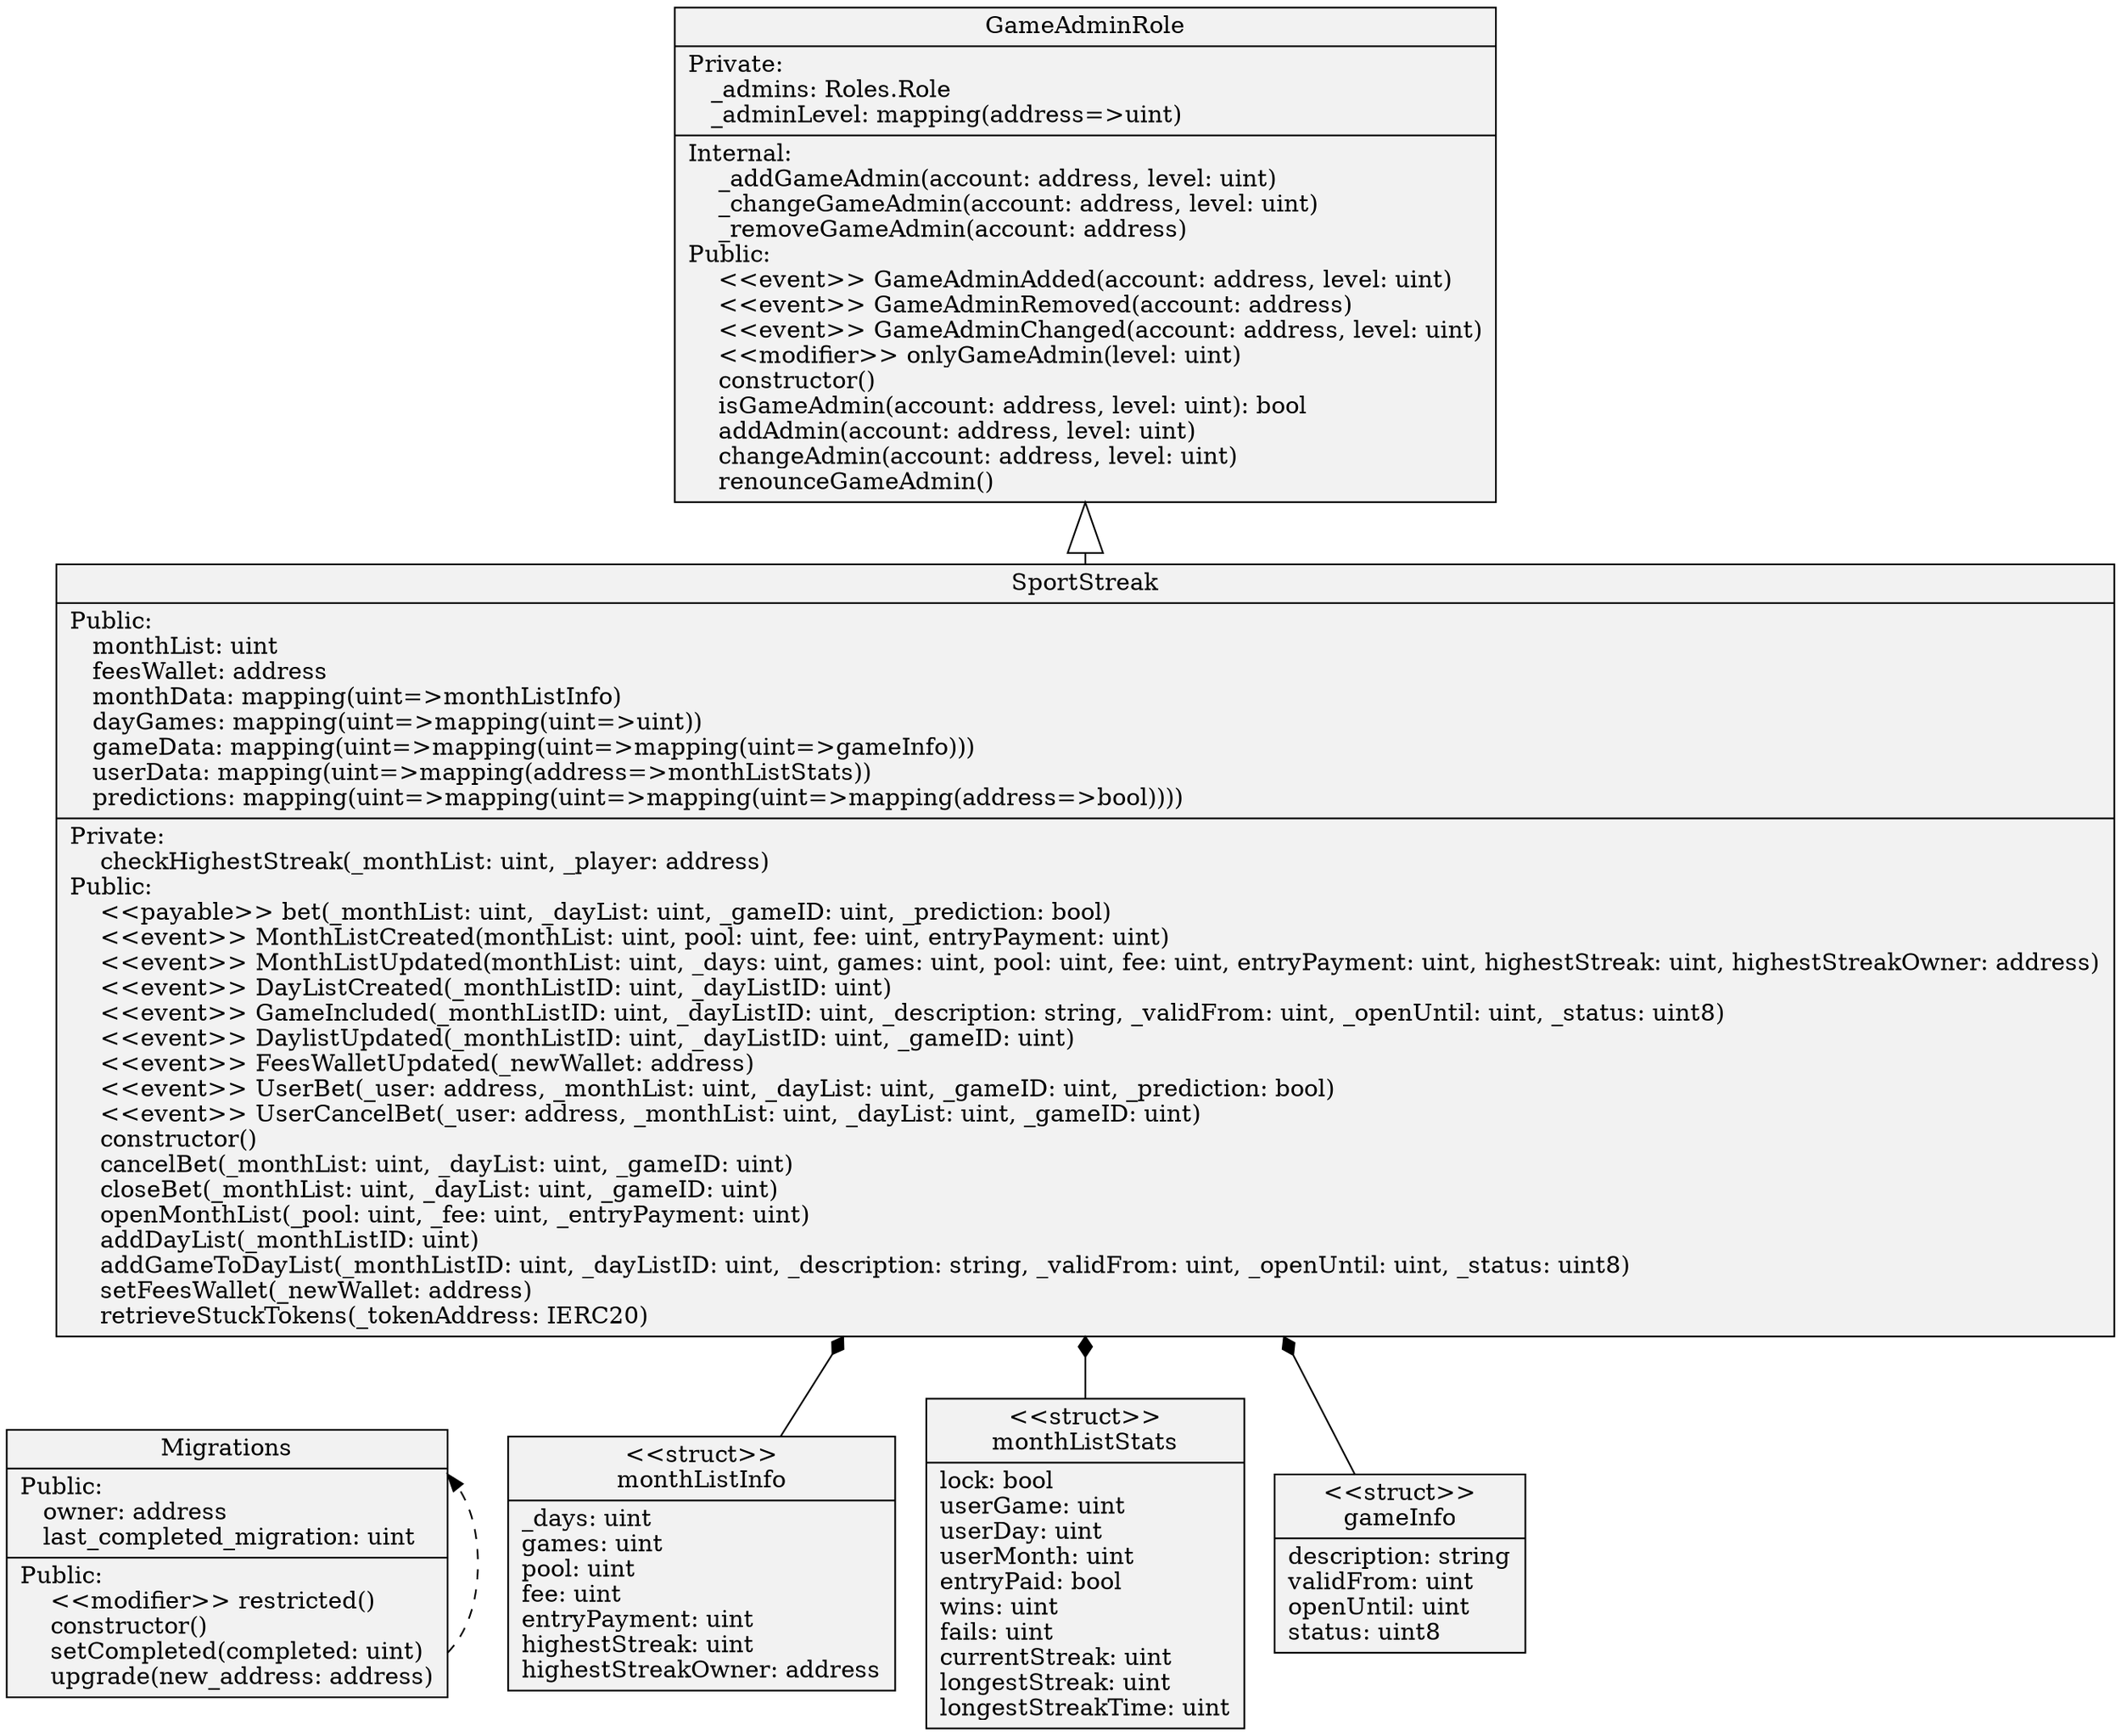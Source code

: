 
digraph UmlClassDiagram {
rankdir=BT
color=black
arrowhead=open
node [shape=record, style=filled, fillcolor=gray95]
subgraph  graph_0 {
label="contracts"
0 [label="{Migrations| Public:\l\ \ \ owner: address\l\ \ \ last_completed_migration: uint\l| Public:\l\ \ \ \ \<\<modifier\>\> restricted()\l\ \ \ \ constructor()\l\ \ \ \ setCompleted(completed: uint)\l\ \ \ \ upgrade(new_address: address)\l}"]
1 [label="{GameAdminRole| Private:\l\ \ \ _admins: Roles.Role\l\ \ \ _adminLevel: mapping\(address=\>uint\)\l| Internal:\l\ \ \ \ _addGameAdmin(account: address, level: uint)\l\ \ \ \ _changeGameAdmin(account: address, level: uint)\l\ \ \ \ _removeGameAdmin(account: address)\lPublic:\l\ \ \ \ \<\<event\>\> GameAdminAdded(account: address, level: uint)\l\ \ \ \ \<\<event\>\> GameAdminRemoved(account: address)\l\ \ \ \ \<\<event\>\> GameAdminChanged(account: address, level: uint)\l\ \ \ \ \<\<modifier\>\> onlyGameAdmin(level: uint)\l\ \ \ \ constructor()\l\ \ \ \ isGameAdmin(account: address, level: uint): bool\l\ \ \ \ addAdmin(account: address, level: uint)\l\ \ \ \ changeAdmin(account: address, level: uint)\l\ \ \ \ renounceGameAdmin()\l}"]
2 [label="{SportStreak| Public:\l\ \ \ monthList: uint\l\ \ \ feesWallet: address\l\ \ \ monthData: mapping\(uint=\>monthListInfo\)\l\ \ \ dayGames: mapping\(uint=\>mapping\(uint=\>uint\)\)\l\ \ \ gameData: mapping\(uint=\>mapping\(uint=\>mapping\(uint=\>gameInfo\)\)\)\l\ \ \ userData: mapping\(uint=\>mapping\(address=\>monthListStats\)\)\l\ \ \ predictions: mapping\(uint=\>mapping\(uint=\>mapping\(uint=\>mapping\(address=\>bool\)\)\)\)\l| Private:\l\ \ \ \ checkHighestStreak(_monthList: uint, _player: address)\lPublic:\l\ \ \ \ \<\<payable\>\> bet(_monthList: uint, _dayList: uint, _gameID: uint, _prediction: bool)\l\ \ \ \ \<\<event\>\> MonthListCreated(monthList: uint, pool: uint, fee: uint, entryPayment: uint)\l\ \ \ \ \<\<event\>\> MonthListUpdated(monthList: uint, _days: uint, games: uint, pool: uint, fee: uint, entryPayment: uint, highestStreak: uint, highestStreakOwner: address)\l\ \ \ \ \<\<event\>\> DayListCreated(_monthListID: uint, _dayListID: uint)\l\ \ \ \ \<\<event\>\> GameIncluded(_monthListID: uint, _dayListID: uint, _description: string, _validFrom: uint, _openUntil: uint, _status: uint8)\l\ \ \ \ \<\<event\>\> DaylistUpdated(_monthListID: uint, _dayListID: uint, _gameID: uint)\l\ \ \ \ \<\<event\>\> FeesWalletUpdated(_newWallet: address)\l\ \ \ \ \<\<event\>\> UserBet(_user: address, _monthList: uint, _dayList: uint, _gameID: uint, _prediction: bool)\l\ \ \ \ \<\<event\>\> UserCancelBet(_user: address, _monthList: uint, _dayList: uint, _gameID: uint)\l\ \ \ \ constructor()\l\ \ \ \ cancelBet(_monthList: uint, _dayList: uint, _gameID: uint)\l\ \ \ \ closeBet(_monthList: uint, _dayList: uint, _gameID: uint)\l\ \ \ \ openMonthList(_pool: uint, _fee: uint, _entryPayment: uint)\l\ \ \ \ addDayList(_monthListID: uint)\l\ \ \ \ addGameToDayList(_monthListID: uint, _dayListID: uint, _description: string, _validFrom: uint, _openUntil: uint, _status: uint8)\l\ \ \ \ setFeesWallet(_newWallet: address)\l\ \ \ \ retrieveStuckTokens(_tokenAddress: IERC20)\l}"]
"2struct0" [label="{\<\<struct\>\>\nmonthListInfo|_days: uint\lgames: uint\lpool: uint\lfee: uint\lentryPayment: uint\lhighestStreak: uint\lhighestStreakOwner: address\l}"]
"2struct0" -> 2 [arrowhead=diamond, weight=3]
"2struct1" [label="{\<\<struct\>\>\nmonthListStats|lock: bool\luserGame: uint\luserDay: uint\luserMonth: uint\lentryPaid: bool\lwins: uint\lfails: uint\lcurrentStreak: uint\llongestStreak: uint\llongestStreakTime: uint\l}"]
"2struct1" -> 2 [arrowhead=diamond, weight=3]
"2struct2" [label="{\<\<struct\>\>\ngameInfo|description: string\lvalidFrom: uint\lopenUntil: uint\lstatus: uint8\l}"]
"2struct2" -> 2 [arrowhead=diamond, weight=3]
}
0 -> 0 [style=dashed, ]
2 -> 1 [arrowhead=empty, arrowsize=3, weight=4, ]
}